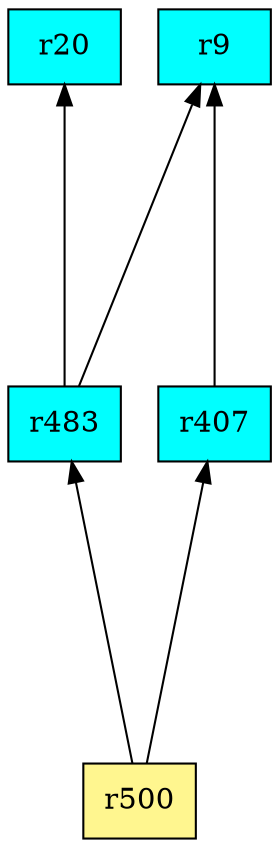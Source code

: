 digraph G {
rankdir=BT;ranksep="2.0";
"r483" [shape=record,fillcolor=cyan,style=filled,label="{r483}"];
"r20" [shape=record,fillcolor=cyan,style=filled,label="{r20}"];
"r407" [shape=record,fillcolor=cyan,style=filled,label="{r407}"];
"r9" [shape=record,fillcolor=cyan,style=filled,label="{r9}"];
"r500" [shape=record,fillcolor=khaki1,style=filled,label="{r500}"];
"r483" -> "r9"
"r483" -> "r20"
"r407" -> "r9"
"r500" -> "r483"
"r500" -> "r407"
}